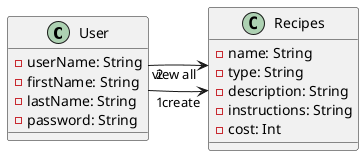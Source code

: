 @startuml
left to right direction

class User {
    -userName: String
    -firstName: String
    -lastName: String
    -password: String
}

class Recipes {
    -name: String
    -type: String
    -description: String
    -instructions: String
    -cost: Int
}

User "1" --> "create" Recipes
User "2" --> "view all " Recipes


@enduml
